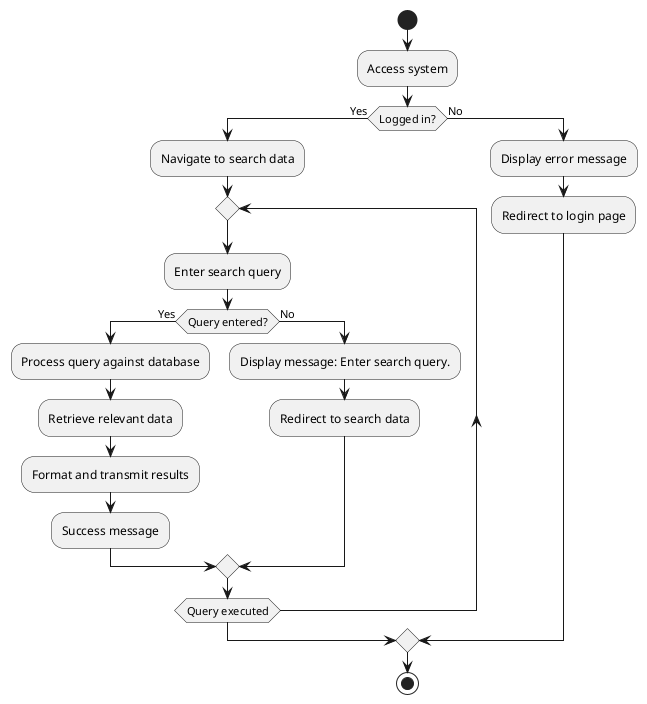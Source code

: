 @startuml
|Main|
start
:Access system;
if (Logged in?) then (Yes)
  :Navigate to search data;
  repeat
    :Enter search query;
    if (Query entered?) then (Yes)
      :Process query against database;
      :Retrieve relevant data;
      :Format and transmit results;
      :Success message;
    else (No)
      :Display message: Enter search query.;
      :Redirect to search data;
  endif
  repeat while (Query executed)
else (No)
  :Display error message;
  :Redirect to login page;
endif

|Main|
stop
@enduml
